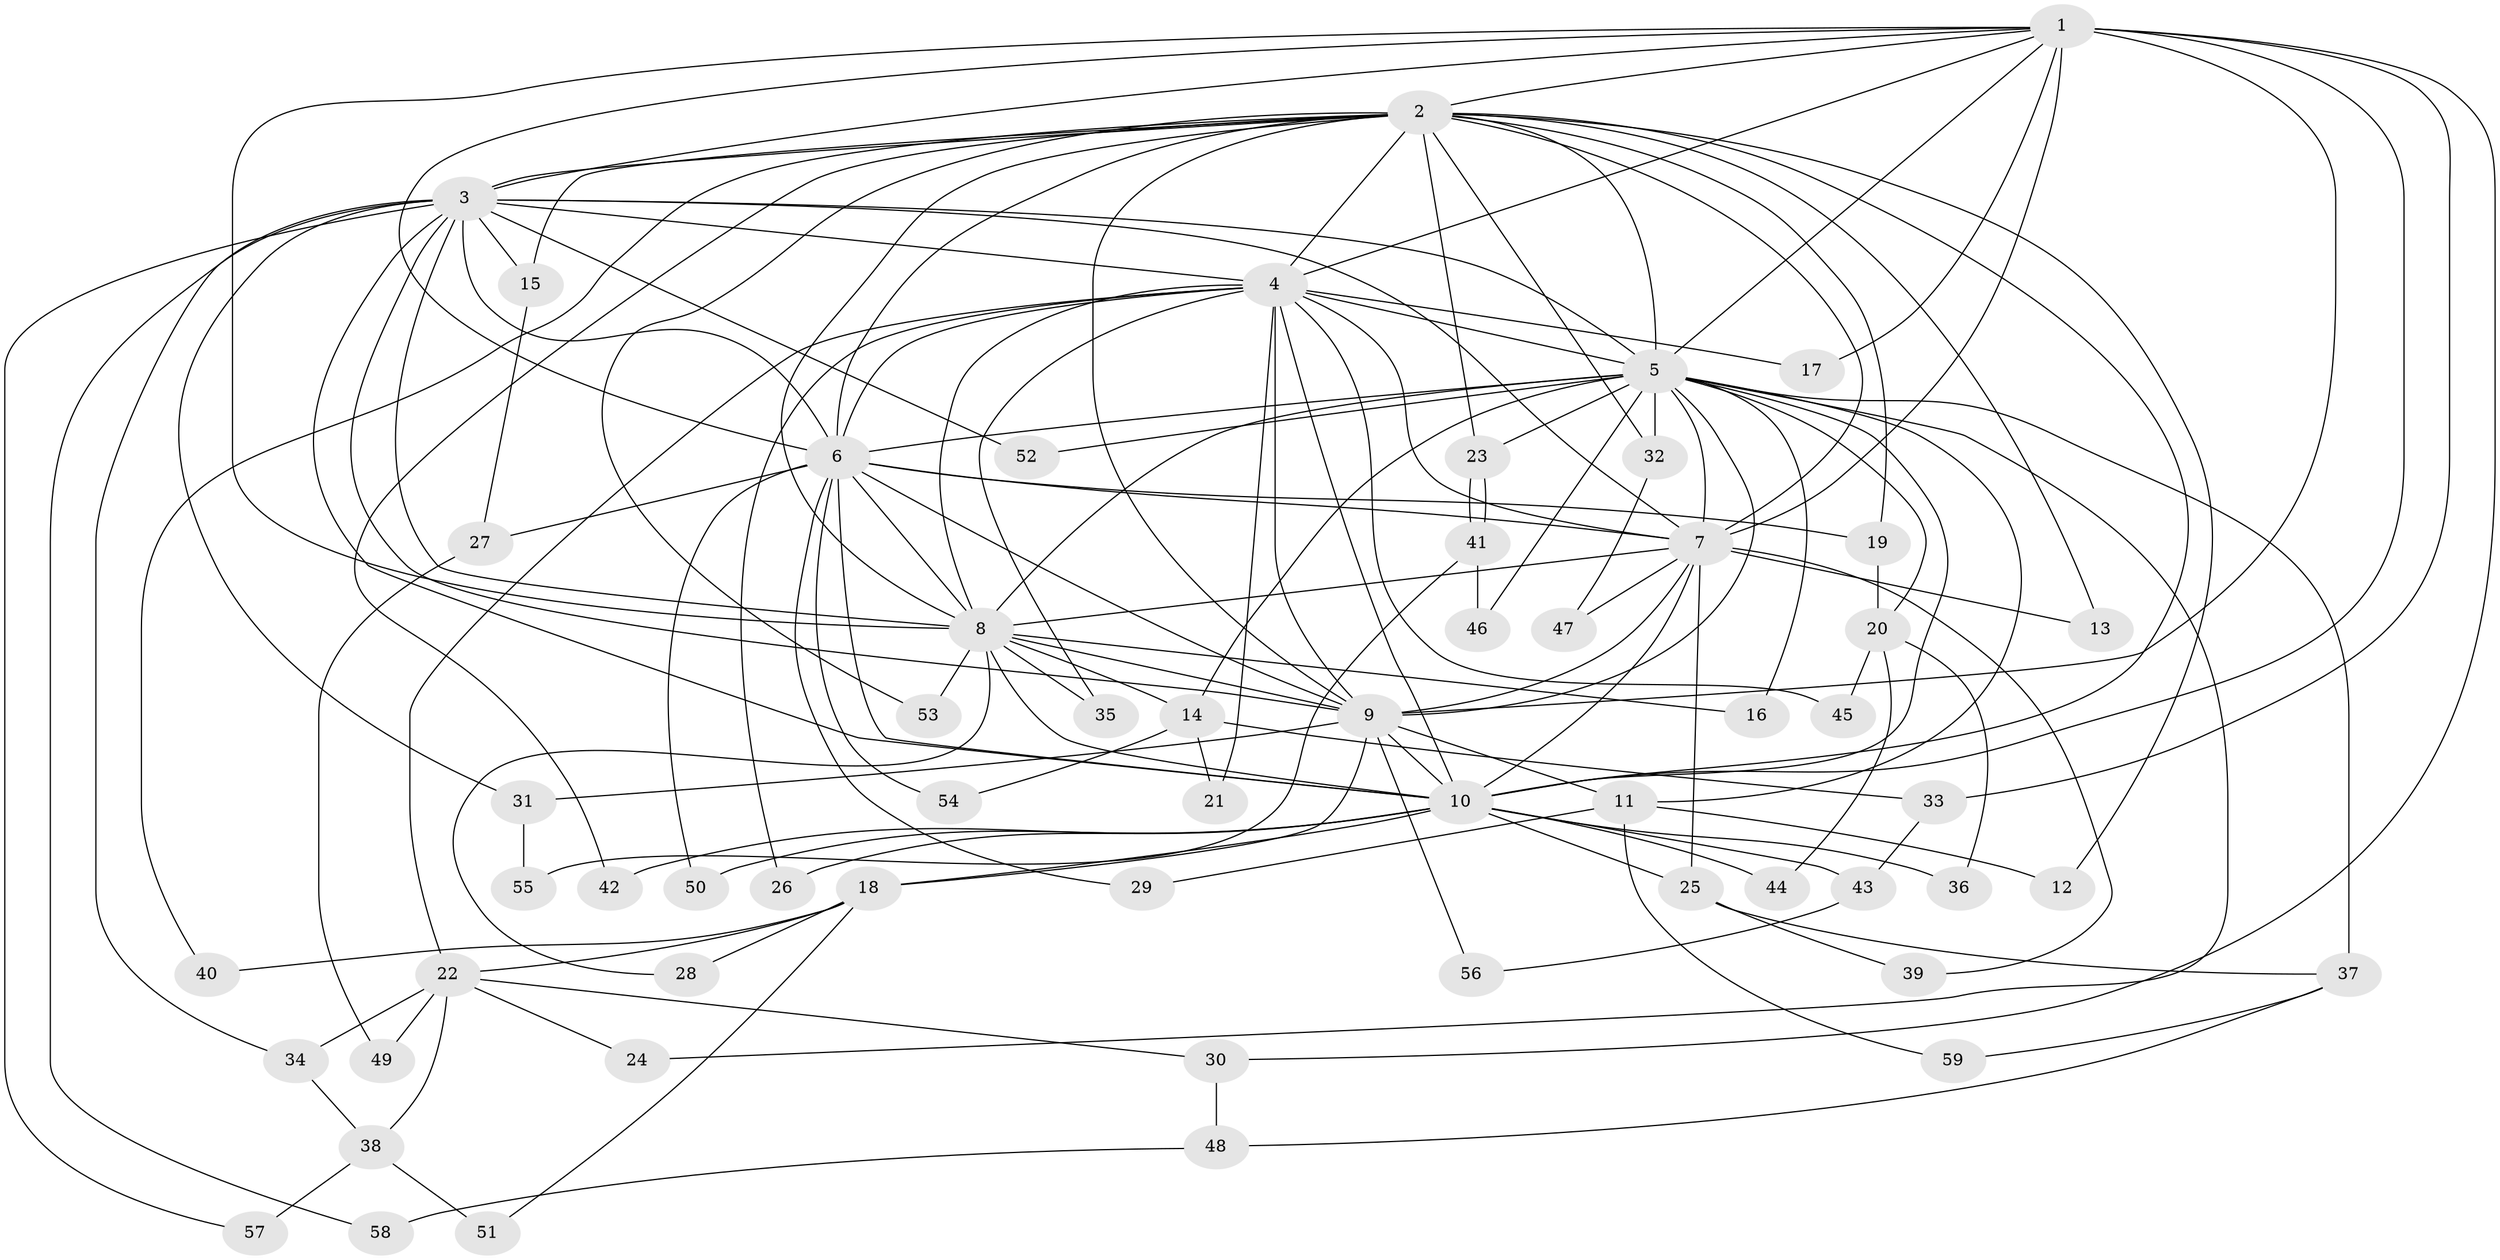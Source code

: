 // coarse degree distribution, {8: 0.05714285714285714, 24: 0.02857142857142857, 15: 0.02857142857142857, 10: 0.02857142857142857, 9: 0.05714285714285714, 12: 0.02857142857142857, 4: 0.14285714285714285, 2: 0.4, 3: 0.17142857142857143, 1: 0.02857142857142857, 6: 0.02857142857142857}
// Generated by graph-tools (version 1.1) at 2025/17/03/04/25 18:17:29]
// undirected, 59 vertices, 143 edges
graph export_dot {
graph [start="1"]
  node [color=gray90,style=filled];
  1;
  2;
  3;
  4;
  5;
  6;
  7;
  8;
  9;
  10;
  11;
  12;
  13;
  14;
  15;
  16;
  17;
  18;
  19;
  20;
  21;
  22;
  23;
  24;
  25;
  26;
  27;
  28;
  29;
  30;
  31;
  32;
  33;
  34;
  35;
  36;
  37;
  38;
  39;
  40;
  41;
  42;
  43;
  44;
  45;
  46;
  47;
  48;
  49;
  50;
  51;
  52;
  53;
  54;
  55;
  56;
  57;
  58;
  59;
  1 -- 2;
  1 -- 3;
  1 -- 4;
  1 -- 5;
  1 -- 6;
  1 -- 7;
  1 -- 8;
  1 -- 9;
  1 -- 10;
  1 -- 17;
  1 -- 30;
  1 -- 33;
  2 -- 3;
  2 -- 4;
  2 -- 5;
  2 -- 6;
  2 -- 7;
  2 -- 8;
  2 -- 9;
  2 -- 10;
  2 -- 12;
  2 -- 13;
  2 -- 15;
  2 -- 19;
  2 -- 23;
  2 -- 32;
  2 -- 40;
  2 -- 42;
  2 -- 53;
  3 -- 4;
  3 -- 5;
  3 -- 6;
  3 -- 7;
  3 -- 8;
  3 -- 9;
  3 -- 10;
  3 -- 15;
  3 -- 31;
  3 -- 34;
  3 -- 52;
  3 -- 57;
  3 -- 58;
  4 -- 5;
  4 -- 6;
  4 -- 7;
  4 -- 8;
  4 -- 9;
  4 -- 10;
  4 -- 17;
  4 -- 21;
  4 -- 22;
  4 -- 26;
  4 -- 35;
  4 -- 45;
  5 -- 6;
  5 -- 7;
  5 -- 8;
  5 -- 9;
  5 -- 10;
  5 -- 11;
  5 -- 14;
  5 -- 16;
  5 -- 20;
  5 -- 23;
  5 -- 24;
  5 -- 32;
  5 -- 37;
  5 -- 46;
  5 -- 52;
  6 -- 7;
  6 -- 8;
  6 -- 9;
  6 -- 10;
  6 -- 19;
  6 -- 27;
  6 -- 29;
  6 -- 50;
  6 -- 54;
  7 -- 8;
  7 -- 9;
  7 -- 10;
  7 -- 13;
  7 -- 25;
  7 -- 39;
  7 -- 47;
  8 -- 9;
  8 -- 10;
  8 -- 14;
  8 -- 16;
  8 -- 28;
  8 -- 35;
  8 -- 53;
  9 -- 10;
  9 -- 11;
  9 -- 18;
  9 -- 31;
  9 -- 56;
  10 -- 18;
  10 -- 25;
  10 -- 26;
  10 -- 36;
  10 -- 42;
  10 -- 43;
  10 -- 44;
  10 -- 50;
  11 -- 12;
  11 -- 29;
  11 -- 59;
  14 -- 21;
  14 -- 33;
  14 -- 54;
  15 -- 27;
  18 -- 22;
  18 -- 28;
  18 -- 40;
  18 -- 51;
  19 -- 20;
  20 -- 36;
  20 -- 44;
  20 -- 45;
  22 -- 24;
  22 -- 30;
  22 -- 34;
  22 -- 38;
  22 -- 49;
  23 -- 41;
  23 -- 41;
  25 -- 37;
  25 -- 39;
  27 -- 49;
  30 -- 48;
  31 -- 55;
  32 -- 47;
  33 -- 43;
  34 -- 38;
  37 -- 48;
  37 -- 59;
  38 -- 51;
  38 -- 57;
  41 -- 46;
  41 -- 55;
  43 -- 56;
  48 -- 58;
}
